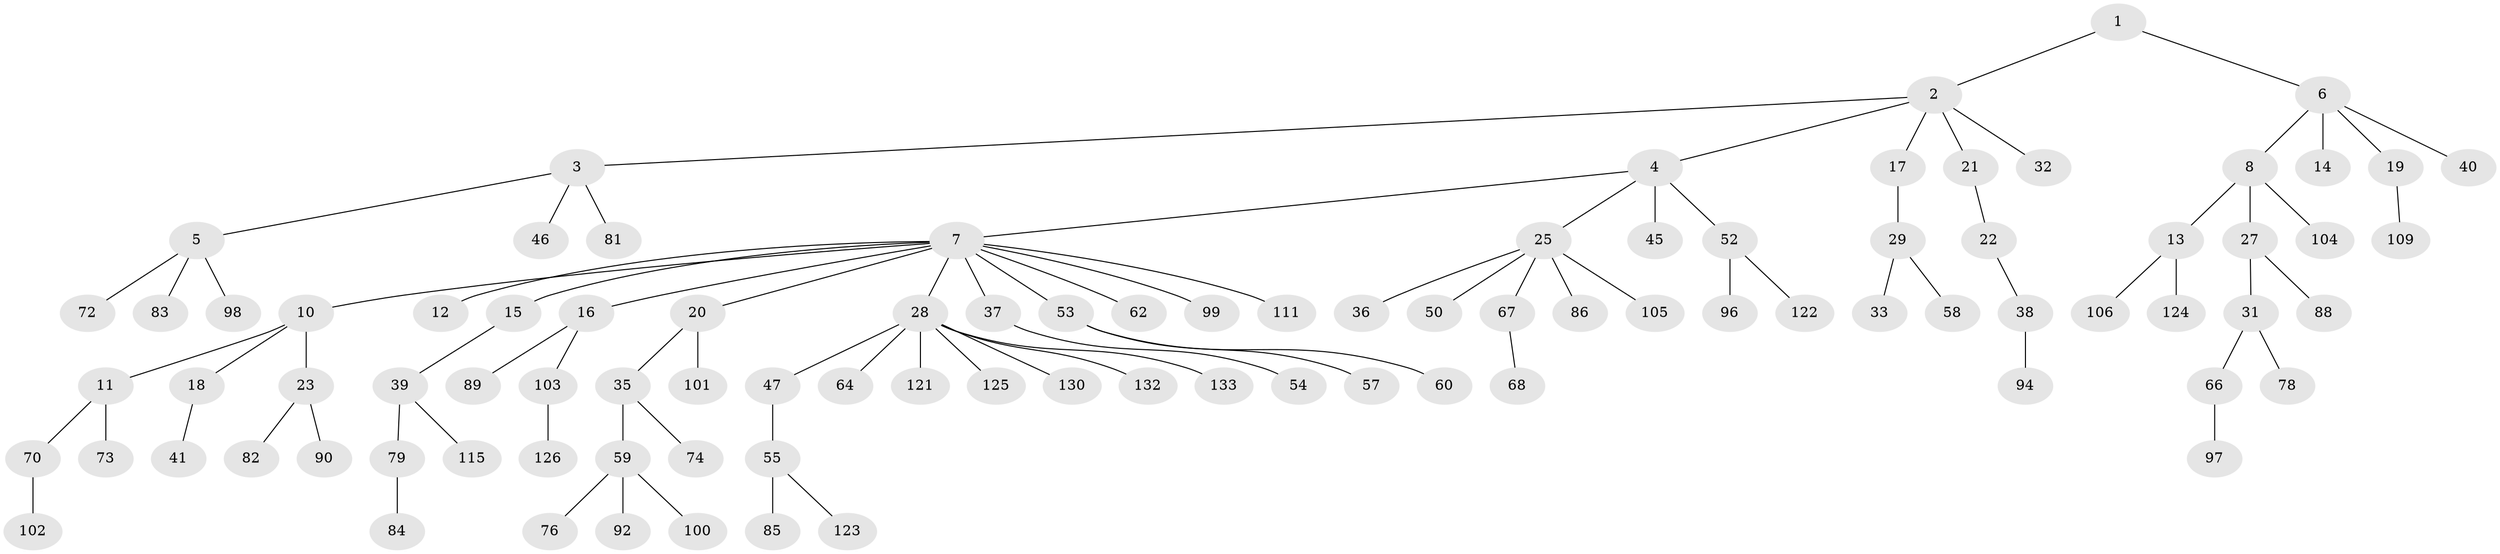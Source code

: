 // Generated by graph-tools (version 1.1) at 2025/24/03/03/25 07:24:06]
// undirected, 94 vertices, 93 edges
graph export_dot {
graph [start="1"]
  node [color=gray90,style=filled];
  1 [super="+129"];
  2 [super="+112"];
  3 [super="+61"];
  4 [super="+24"];
  5 [super="+30"];
  6 [super="+119"];
  7 [super="+9"];
  8 [super="+71"];
  10;
  11;
  12 [super="+44"];
  13 [super="+116"];
  14;
  15 [super="+26"];
  16 [super="+48"];
  17;
  18 [super="+134"];
  19;
  20 [super="+42"];
  21;
  22 [super="+131"];
  23 [super="+43"];
  25 [super="+34"];
  27 [super="+77"];
  28 [super="+118"];
  29 [super="+56"];
  31 [super="+65"];
  32;
  33 [super="+117"];
  35 [super="+51"];
  36;
  37 [super="+110"];
  38;
  39 [super="+87"];
  40;
  41 [super="+49"];
  45;
  46;
  47;
  50;
  52 [super="+69"];
  53;
  54;
  55 [super="+80"];
  57;
  58;
  59 [super="+63"];
  60 [super="+95"];
  62;
  64;
  66 [super="+75"];
  67 [super="+93"];
  68;
  70 [super="+114"];
  72;
  73;
  74;
  76 [super="+108"];
  78;
  79;
  81 [super="+91"];
  82;
  83 [super="+128"];
  84;
  85;
  86;
  88;
  89;
  90;
  92;
  94 [super="+127"];
  96;
  97;
  98;
  99;
  100 [super="+107"];
  101;
  102;
  103 [super="+113"];
  104;
  105;
  106;
  109 [super="+120"];
  111;
  115;
  121;
  122;
  123;
  124;
  125;
  126;
  130;
  132;
  133;
  1 -- 2;
  1 -- 6;
  2 -- 3;
  2 -- 4;
  2 -- 17;
  2 -- 21;
  2 -- 32;
  3 -- 5;
  3 -- 46;
  3 -- 81;
  4 -- 7;
  4 -- 25;
  4 -- 45;
  4 -- 52;
  5 -- 83;
  5 -- 72;
  5 -- 98;
  6 -- 8;
  6 -- 14;
  6 -- 19;
  6 -- 40;
  7 -- 10;
  7 -- 15;
  7 -- 16;
  7 -- 111;
  7 -- 99;
  7 -- 37;
  7 -- 12;
  7 -- 20;
  7 -- 53;
  7 -- 28;
  7 -- 62;
  8 -- 13;
  8 -- 27;
  8 -- 104;
  10 -- 11;
  10 -- 18;
  10 -- 23;
  11 -- 70;
  11 -- 73;
  13 -- 106;
  13 -- 124;
  15 -- 39;
  16 -- 89;
  16 -- 103;
  17 -- 29;
  18 -- 41;
  19 -- 109;
  20 -- 35;
  20 -- 101;
  21 -- 22;
  22 -- 38;
  23 -- 82;
  23 -- 90;
  25 -- 36;
  25 -- 86;
  25 -- 50;
  25 -- 67;
  25 -- 105;
  27 -- 31;
  27 -- 88;
  28 -- 47;
  28 -- 64;
  28 -- 121;
  28 -- 133;
  28 -- 132;
  28 -- 130;
  28 -- 125;
  29 -- 33;
  29 -- 58;
  31 -- 66;
  31 -- 78;
  35 -- 59;
  35 -- 74;
  37 -- 54;
  38 -- 94;
  39 -- 79;
  39 -- 115;
  47 -- 55;
  52 -- 96;
  52 -- 122;
  53 -- 57;
  53 -- 60;
  55 -- 85;
  55 -- 123;
  59 -- 76;
  59 -- 100;
  59 -- 92;
  66 -- 97;
  67 -- 68;
  70 -- 102;
  79 -- 84;
  103 -- 126;
}
